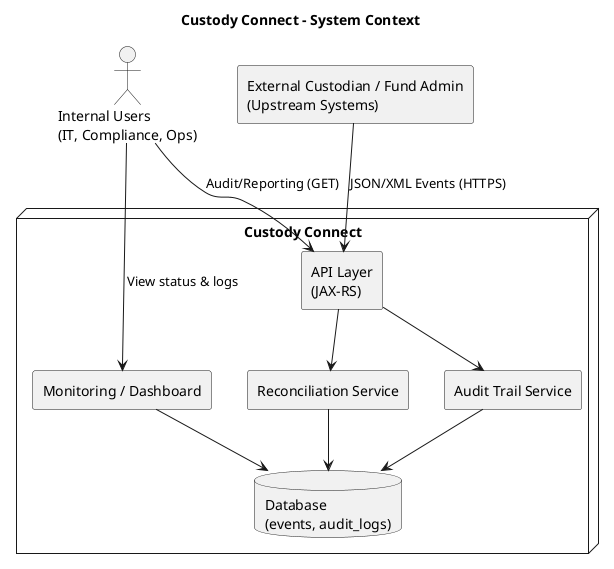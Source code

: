 @startuml CustodyConnectSystemContext
title Custody Connect - System Context

skinparam componentStyle rectangle
skinparam shadowing false

actor "Internal Users\n(IT, Compliance, Ops)" as Users
rectangle "External Custodian / Fund Admin\n(Upstream Systems)" as Custodian

node "Custody Connect" as CC {
  [API Layer\n(JAX-RS)] as API
  [Reconciliation Service] as Recon
  [Audit Trail Service] as Audit
  database "Database\n(events, audit_logs)" as DB
  [Monitoring / Dashboard] as UI

  API --> Recon
  API --> Audit
  Recon --> DB
  Audit --> DB
  UI --> DB
}

Custodian --> API : JSON/XML Events (HTTPS)
Users --> UI : View status & logs
Users --> API : Audit/Reporting (GET)

@enduml
